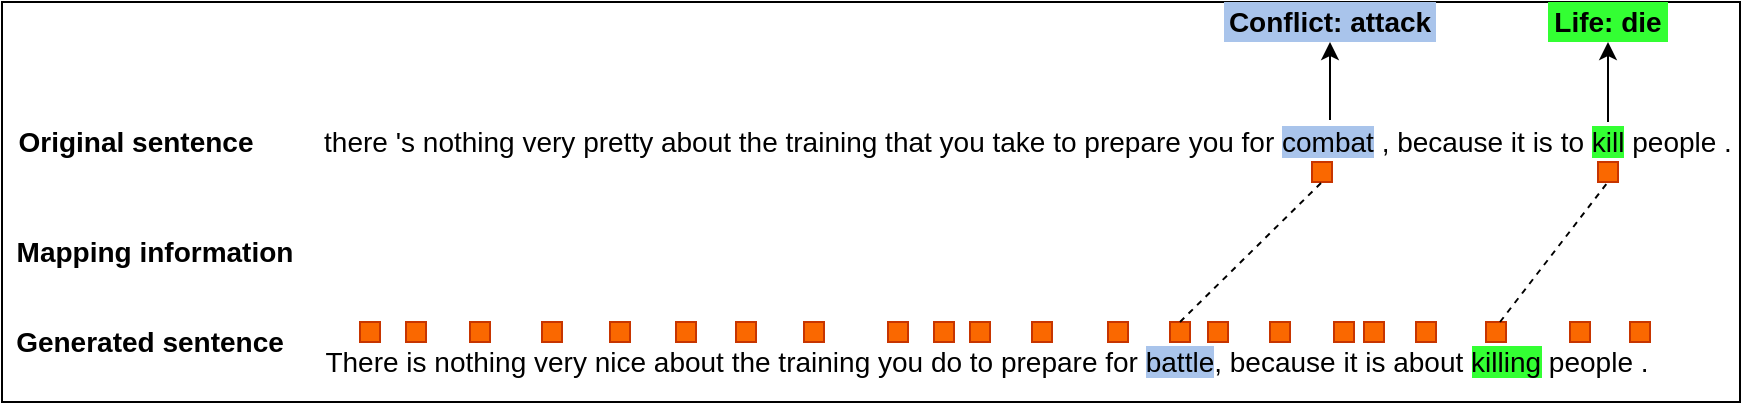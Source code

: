 <mxfile version="14.8.1" type="github">
  <diagram id="QxMx9pINBOg14ny_mecH" name="Page-1">
    <mxGraphModel dx="1038" dy="491" grid="1" gridSize="10" guides="1" tooltips="1" connect="1" arrows="1" fold="1" page="1" pageScale="1" pageWidth="827" pageHeight="1169" math="0" shadow="0">
      <root>
        <mxCell id="0" />
        <mxCell id="1" parent="0" />
        <mxCell id="Rxpl41r-rH6hTiZnWY1z-1" value="" style="rounded=0;whiteSpace=wrap;html=1;" parent="1" vertex="1">
          <mxGeometry x="61" y="450" width="869" height="200" as="geometry" />
        </mxCell>
        <mxCell id="Rxpl41r-rH6hTiZnWY1z-2" value="&lt;span style=&quot;font-size: 14px&quot;&gt;there &#39;s nothing very pretty about the training that you take to prepare you for &lt;span style=&quot;background-color: rgb(169 , 196 , 235)&quot;&gt;combat&lt;/span&gt; , because it is to &lt;span style=&quot;background-color: rgb(51 , 255 , 51)&quot;&gt;kill&lt;/span&gt; people .&lt;/span&gt;" style="text;html=1;strokeColor=none;fillColor=none;align=center;verticalAlign=middle;whiteSpace=wrap;rounded=0;" parent="1" vertex="1">
          <mxGeometry x="220" y="510" width="708" height="20" as="geometry" />
        </mxCell>
        <mxCell id="Rxpl41r-rH6hTiZnWY1z-3" value="&lt;span style=&quot;font-size: 14px&quot;&gt;There is nothing very nice about the training you do to prepare for &lt;span style=&quot;background-color: rgb(169 , 196 , 235)&quot;&gt;battle&lt;/span&gt;, because it is about &lt;span style=&quot;background-color: rgb(51 , 255 , 51)&quot;&gt;killing&lt;/span&gt; people .&lt;/span&gt;" style="text;html=1;strokeColor=none;fillColor=none;align=center;verticalAlign=middle;whiteSpace=wrap;rounded=0;" parent="1" vertex="1">
          <mxGeometry x="220" y="620" width="667" height="20" as="geometry" />
        </mxCell>
        <mxCell id="Rxpl41r-rH6hTiZnWY1z-4" value="&lt;b&gt;&lt;font style=&quot;font-size: 14px&quot;&gt;Generated sentence&lt;/font&gt;&lt;/b&gt;" style="text;html=1;strokeColor=none;fillColor=none;align=center;verticalAlign=middle;whiteSpace=wrap;rounded=0;" parent="1" vertex="1">
          <mxGeometry x="60" y="610" width="150" height="20" as="geometry" />
        </mxCell>
        <mxCell id="Rxpl41r-rH6hTiZnWY1z-5" value="&lt;b&gt;&lt;font style=&quot;font-size: 14px&quot;&gt;Mapping information&lt;/font&gt;&lt;/b&gt;" style="text;html=1;strokeColor=none;fillColor=none;align=center;verticalAlign=middle;whiteSpace=wrap;rounded=0;" parent="1" vertex="1">
          <mxGeometry x="64.25" y="564.5" width="147" height="20" as="geometry" />
        </mxCell>
        <mxCell id="Rxpl41r-rH6hTiZnWY1z-6" value="&lt;b&gt;&lt;font style=&quot;font-size: 14px&quot;&gt;Original sentence&lt;/font&gt;&lt;/b&gt;" style="text;html=1;strokeColor=none;fillColor=none;align=center;verticalAlign=middle;whiteSpace=wrap;rounded=0;" parent="1" vertex="1">
          <mxGeometry x="60" y="510" width="135.5" height="20" as="geometry" />
        </mxCell>
        <mxCell id="Rxpl41r-rH6hTiZnWY1z-8" value="&lt;font style=&quot;font-size: 14px&quot;&gt;&lt;b&gt;Conflict: attack&lt;/b&gt;&lt;/font&gt;" style="text;html=1;strokeColor=none;align=center;verticalAlign=middle;whiteSpace=wrap;rounded=0;fillColor=#A9C4EB;" parent="1" vertex="1">
          <mxGeometry x="672" y="450" width="106" height="20" as="geometry" />
        </mxCell>
        <mxCell id="Rxpl41r-rH6hTiZnWY1z-9" value="&lt;font style=&quot;font-size: 14px&quot;&gt;&lt;b&gt;Life: die&lt;/b&gt;&lt;/font&gt;" style="text;html=1;strokeColor=none;align=center;verticalAlign=middle;whiteSpace=wrap;rounded=0;fillColor=#33FF33;" parent="1" vertex="1">
          <mxGeometry x="834" y="450" width="60" height="20" as="geometry" />
        </mxCell>
        <mxCell id="Rxpl41r-rH6hTiZnWY1z-11" value="" style="endArrow=classic;html=1;entryX=0.5;entryY=1;entryDx=0;entryDy=0;" parent="1" edge="1">
          <mxGeometry width="50" height="50" relative="1" as="geometry">
            <mxPoint x="864" y="510" as="sourcePoint" />
            <mxPoint x="864.0" y="470" as="targetPoint" />
          </mxGeometry>
        </mxCell>
        <mxCell id="Rxpl41r-rH6hTiZnWY1z-14" value="" style="rounded=0;whiteSpace=wrap;html=1;direction=south;fillColor=#fa6800;strokeColor=#C73500;fontColor=#ffffff;" parent="1" vertex="1">
          <mxGeometry x="263" y="610" width="10" height="10" as="geometry" />
        </mxCell>
        <mxCell id="Rxpl41r-rH6hTiZnWY1z-15" value="" style="rounded=0;whiteSpace=wrap;html=1;direction=south;fillColor=#fa6800;strokeColor=#C73500;fontColor=#ffffff;" parent="1" vertex="1">
          <mxGeometry x="295" y="610" width="10" height="10" as="geometry" />
        </mxCell>
        <mxCell id="Rxpl41r-rH6hTiZnWY1z-16" value="" style="rounded=0;whiteSpace=wrap;html=1;direction=south;fillColor=#fa6800;strokeColor=#C73500;fontColor=#ffffff;" parent="1" vertex="1">
          <mxGeometry x="331" y="610" width="10" height="10" as="geometry" />
        </mxCell>
        <mxCell id="Rxpl41r-rH6hTiZnWY1z-17" value="" style="rounded=0;whiteSpace=wrap;html=1;direction=south;fillColor=#fa6800;strokeColor=#C73500;fontColor=#ffffff;" parent="1" vertex="1">
          <mxGeometry x="365" y="610" width="10" height="10" as="geometry" />
        </mxCell>
        <mxCell id="Rxpl41r-rH6hTiZnWY1z-18" value="" style="rounded=0;whiteSpace=wrap;html=1;direction=south;fillColor=#fa6800;strokeColor=#C73500;fontColor=#ffffff;" parent="1" vertex="1">
          <mxGeometry x="398" y="610" width="10" height="10" as="geometry" />
        </mxCell>
        <mxCell id="Rxpl41r-rH6hTiZnWY1z-19" value="" style="rounded=0;whiteSpace=wrap;html=1;direction=south;fillColor=#fa6800;strokeColor=#C73500;fontColor=#ffffff;" parent="1" vertex="1">
          <mxGeometry x="428" y="610" width="10" height="10" as="geometry" />
        </mxCell>
        <mxCell id="Rxpl41r-rH6hTiZnWY1z-20" value="" style="rounded=0;whiteSpace=wrap;html=1;direction=south;fillColor=#fa6800;strokeColor=#C73500;fontColor=#ffffff;" parent="1" vertex="1">
          <mxGeometry x="803" y="610" width="10" height="10" as="geometry" />
        </mxCell>
        <mxCell id="Rxpl41r-rH6hTiZnWY1z-21" value="" style="rounded=0;whiteSpace=wrap;html=1;direction=south;fillColor=#fa6800;strokeColor=#C73500;fontColor=#ffffff;" parent="1" vertex="1">
          <mxGeometry x="504" y="610" width="10" height="10" as="geometry" />
        </mxCell>
        <mxCell id="Rxpl41r-rH6hTiZnWY1z-22" value="" style="rounded=0;whiteSpace=wrap;html=1;direction=south;fillColor=#fa6800;strokeColor=#C73500;fontColor=#ffffff;" parent="1" vertex="1">
          <mxGeometry x="545" y="610" width="10" height="10" as="geometry" />
        </mxCell>
        <mxCell id="Rxpl41r-rH6hTiZnWY1z-23" value="" style="rounded=0;whiteSpace=wrap;html=1;direction=south;fillColor=#fa6800;strokeColor=#C73500;fontColor=#ffffff;" parent="1" vertex="1">
          <mxGeometry x="576" y="610" width="10" height="10" as="geometry" />
        </mxCell>
        <mxCell id="Rxpl41r-rH6hTiZnWY1z-24" value="" style="rounded=0;whiteSpace=wrap;html=1;direction=south;fillColor=#fa6800;strokeColor=#C73500;fontColor=#ffffff;" parent="1" vertex="1">
          <mxGeometry x="614" y="610" width="10" height="10" as="geometry" />
        </mxCell>
        <mxCell id="Rxpl41r-rH6hTiZnWY1z-25" value="" style="rounded=0;whiteSpace=wrap;html=1;direction=south;fillColor=#fa6800;strokeColor=#C73500;fontColor=#ffffff;" parent="1" vertex="1">
          <mxGeometry x="695" y="610" width="10" height="10" as="geometry" />
        </mxCell>
        <mxCell id="Rxpl41r-rH6hTiZnWY1z-26" value="" style="rounded=0;whiteSpace=wrap;html=1;direction=west;fillColor=#fa6800;strokeColor=#C73500;fontColor=#ffffff;" parent="1" vertex="1">
          <mxGeometry x="645" y="610" width="10" height="10" as="geometry" />
        </mxCell>
        <mxCell id="Rxpl41r-rH6hTiZnWY1z-27" value="" style="rounded=0;whiteSpace=wrap;html=1;direction=south;fillColor=#fa6800;strokeColor=#C73500;fontColor=#ffffff;" parent="1" vertex="1">
          <mxGeometry x="742" y="610" width="10" height="10" as="geometry" />
        </mxCell>
        <mxCell id="Rxpl41r-rH6hTiZnWY1z-28" value="" style="rounded=0;whiteSpace=wrap;html=1;direction=south;fillColor=#fa6800;strokeColor=#C73500;fontColor=#ffffff;" parent="1" vertex="1">
          <mxGeometry x="768" y="610" width="10" height="10" as="geometry" />
        </mxCell>
        <mxCell id="Rxpl41r-rH6hTiZnWY1z-29" value="" style="rounded=0;whiteSpace=wrap;html=1;direction=south;fillColor=#fa6800;strokeColor=#C73500;fontColor=#ffffff;" parent="1" vertex="1">
          <mxGeometry x="845" y="610" width="10" height="10" as="geometry" />
        </mxCell>
        <mxCell id="Rxpl41r-rH6hTiZnWY1z-30" value="" style="rounded=0;whiteSpace=wrap;html=1;direction=south;fillColor=#fa6800;strokeColor=#C73500;fontColor=#ffffff;" parent="1" vertex="1">
          <mxGeometry x="875" y="610" width="10" height="10" as="geometry" />
        </mxCell>
        <mxCell id="Rxpl41r-rH6hTiZnWY1z-31" value="" style="rounded=0;whiteSpace=wrap;html=1;direction=south;fillColor=#fa6800;strokeColor=#C73500;fontColor=#ffffff;" parent="1" vertex="1">
          <mxGeometry x="859" y="530" width="10" height="10" as="geometry" />
        </mxCell>
        <mxCell id="Rxpl41r-rH6hTiZnWY1z-32" value="" style="endArrow=none;dashed=1;html=1;entryX=1;entryY=0.5;entryDx=0;entryDy=0;exitX=0;exitY=0.3;exitDx=0;exitDy=0;exitPerimeter=0;" parent="1" source="Rxpl41r-rH6hTiZnWY1z-20" target="Rxpl41r-rH6hTiZnWY1z-31" edge="1">
          <mxGeometry width="50" height="50" relative="1" as="geometry">
            <mxPoint x="803" y="610" as="sourcePoint" />
            <mxPoint x="470" y="510" as="targetPoint" />
          </mxGeometry>
        </mxCell>
        <mxCell id="Rxpl41r-rH6hTiZnWY1z-33" value="" style="rounded=0;whiteSpace=wrap;html=1;direction=south;fillColor=#fa6800;strokeColor=#C73500;fontColor=#ffffff;" parent="1" vertex="1">
          <mxGeometry x="716" y="530" width="10" height="10" as="geometry" />
        </mxCell>
        <mxCell id="Rxpl41r-rH6hTiZnWY1z-34" value="" style="endArrow=none;dashed=1;html=1;entryX=1;entryY=0.5;entryDx=0;entryDy=0;exitX=0.5;exitY=1;exitDx=0;exitDy=0;" parent="1" source="Rxpl41r-rH6hTiZnWY1z-26" target="Rxpl41r-rH6hTiZnWY1z-33" edge="1">
          <mxGeometry width="50" height="50" relative="1" as="geometry">
            <mxPoint x="669" y="610" as="sourcePoint" />
            <mxPoint x="664.172" y="500.18" as="targetPoint" />
          </mxGeometry>
        </mxCell>
        <mxCell id="Rxpl41r-rH6hTiZnWY1z-39" value="" style="rounded=0;whiteSpace=wrap;html=1;direction=south;fillColor=#fa6800;strokeColor=#C73500;fontColor=#ffffff;" parent="1" vertex="1">
          <mxGeometry x="727" y="610" width="10" height="10" as="geometry" />
        </mxCell>
        <mxCell id="Rxpl41r-rH6hTiZnWY1z-40" value="" style="rounded=0;whiteSpace=wrap;html=1;direction=south;fillColor=#fa6800;strokeColor=#C73500;fontColor=#ffffff;" parent="1" vertex="1">
          <mxGeometry x="664" y="610" width="10" height="10" as="geometry" />
        </mxCell>
        <mxCell id="Rxpl41r-rH6hTiZnWY1z-41" value="" style="rounded=0;whiteSpace=wrap;html=1;direction=south;fillColor=#fa6800;strokeColor=#C73500;fontColor=#ffffff;" parent="1" vertex="1">
          <mxGeometry x="527" y="610" width="10" height="10" as="geometry" />
        </mxCell>
        <mxCell id="Rxpl41r-rH6hTiZnWY1z-42" value="" style="rounded=0;whiteSpace=wrap;html=1;direction=south;fillColor=#fa6800;strokeColor=#C73500;fontColor=#ffffff;" parent="1" vertex="1">
          <mxGeometry x="462" y="610" width="10" height="10" as="geometry" />
        </mxCell>
        <mxCell id="Rxpl41r-rH6hTiZnWY1z-43" value="" style="rounded=0;whiteSpace=wrap;html=1;direction=south;fillColor=#fa6800;strokeColor=#C73500;fontColor=#ffffff;" parent="1" vertex="1">
          <mxGeometry x="240" y="610" width="10" height="10" as="geometry" />
        </mxCell>
        <mxCell id="Rxpl41r-rH6hTiZnWY1z-44" value="" style="endArrow=classic;html=1;entryX=0.5;entryY=1;entryDx=0;entryDy=0;" parent="1" target="Rxpl41r-rH6hTiZnWY1z-8" edge="1">
          <mxGeometry width="50" height="50" relative="1" as="geometry">
            <mxPoint x="725" y="509" as="sourcePoint" />
            <mxPoint x="721" y="480" as="targetPoint" />
          </mxGeometry>
        </mxCell>
      </root>
    </mxGraphModel>
  </diagram>
</mxfile>
